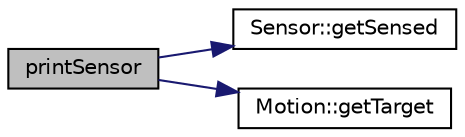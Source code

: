 digraph "printSensor"
{
 // LATEX_PDF_SIZE
  edge [fontname="Helvetica",fontsize="10",labelfontname="Helvetica",labelfontsize="10"];
  node [fontname="Helvetica",fontsize="10",shape=record];
  rankdir="LR";
  Node1 [label="printSensor",height=0.2,width=0.4,color="black", fillcolor="grey75", style="filled", fontcolor="black",tooltip=" "];
  Node1 -> Node2 [color="midnightblue",fontsize="10",style="solid",fontname="Helvetica"];
  Node2 [label="Sensor::getSensed",height=0.2,width=0.4,color="black", fillcolor="white", style="filled",URL="$classSensor.html#a19267a097e4fd8ba8e0985d1c79564eb",tooltip=" "];
  Node1 -> Node3 [color="midnightblue",fontsize="10",style="solid",fontname="Helvetica"];
  Node3 [label="Motion::getTarget",height=0.2,width=0.4,color="black", fillcolor="white", style="filled",URL="$classMotion.html#a0157dc888e8609295d8ac50c08c5248b",tooltip=" "];
}
